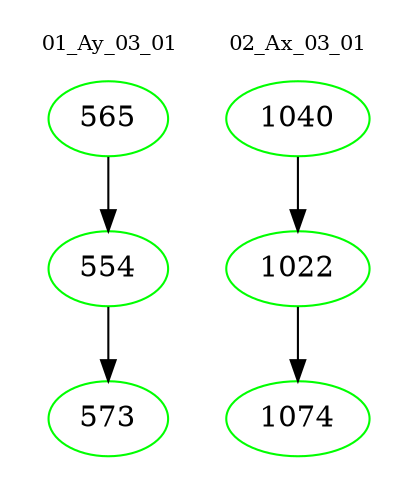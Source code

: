 digraph{
subgraph cluster_0 {
color = white
label = "01_Ay_03_01";
fontsize=10;
T0_565 [label="565", color="green"]
T0_565 -> T0_554 [color="black"]
T0_554 [label="554", color="green"]
T0_554 -> T0_573 [color="black"]
T0_573 [label="573", color="green"]
}
subgraph cluster_1 {
color = white
label = "02_Ax_03_01";
fontsize=10;
T1_1040 [label="1040", color="green"]
T1_1040 -> T1_1022 [color="black"]
T1_1022 [label="1022", color="green"]
T1_1022 -> T1_1074 [color="black"]
T1_1074 [label="1074", color="green"]
}
}
